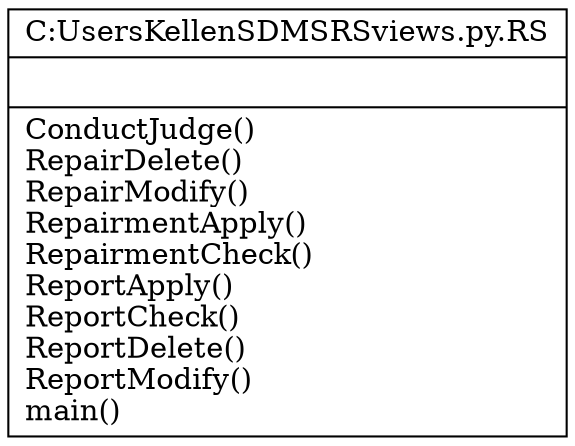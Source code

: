 digraph "classes_RS_views" {
charset="utf-8"
rankdir=BT
"0" [label="{C:\Users\Kellen\SDMS\RS\views.py.RS|\l|ConductJudge()\lRepairDelete()\lRepairModify()\lRepairmentApply()\lRepairmentCheck()\lReportApply()\lReportCheck()\lReportDelete()\lReportModify()\lmain()\l}", shape="record"];
}
